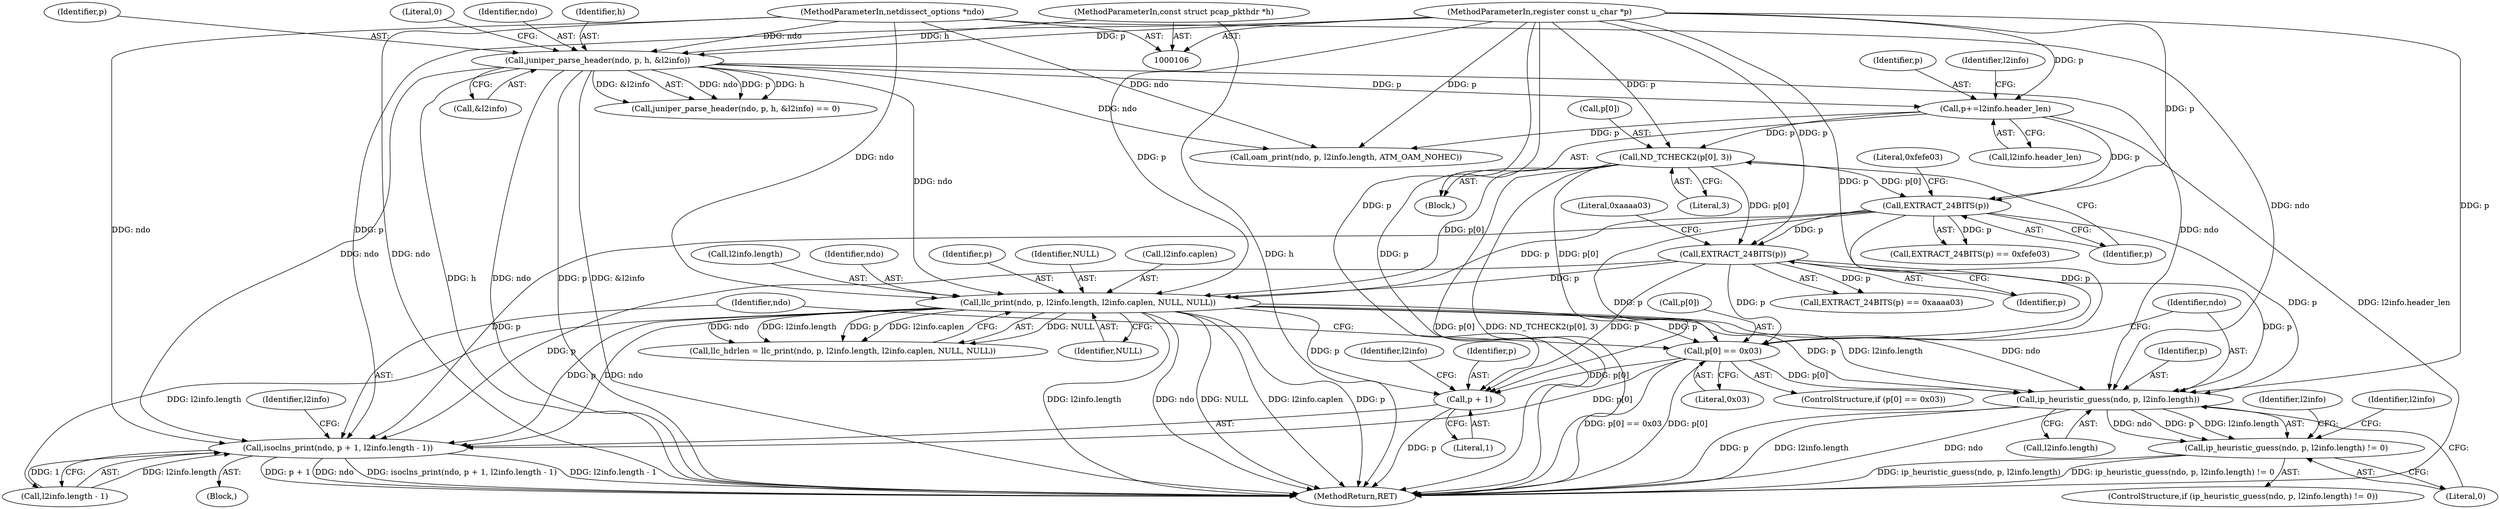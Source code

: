 digraph "0_tcpdump_b534e304568585707c4a92422aeca25cf908ff02@pointer" {
"1000194" [label="(Call,p[0] == 0x03)"];
"1000168" [label="(Call,EXTRACT_24BITS(p))"];
"1000156" [label="(Call,ND_TCHECK2(p[0], 3))"];
"1000131" [label="(Call,p+=l2info.header_len)"];
"1000120" [label="(Call,juniper_parse_header(ndo, p, h, &l2info))"];
"1000107" [label="(MethodParameterIn,netdissect_options *ndo)"];
"1000109" [label="(MethodParameterIn,register const u_char *p)"];
"1000108" [label="(MethodParameterIn,const struct pcap_pkthdr *h)"];
"1000164" [label="(Call,EXTRACT_24BITS(p))"];
"1000174" [label="(Call,llc_print(ndo, p, l2info.length, l2info.caplen, NULL, NULL))"];
"1000200" [label="(Call,isoclns_print(ndo, p + 1, l2info.length - 1))"];
"1000202" [label="(Call,p + 1)"];
"1000216" [label="(Call,ip_heuristic_guess(ndo, p, l2info.length))"];
"1000215" [label="(Call,ip_heuristic_guess(ndo, p, l2info.length) != 0)"];
"1000110" [label="(Block,)"];
"1000199" [label="(Block,)"];
"1000202" [label="(Call,p + 1)"];
"1000170" [label="(Literal,0xaaaa03)"];
"1000177" [label="(Call,l2info.length)"];
"1000166" [label="(Literal,0xfefe03)"];
"1000212" [label="(Identifier,l2info)"];
"1000174" [label="(Call,llc_print(ndo, p, l2info.length, l2info.caplen, NULL, NULL))"];
"1000169" [label="(Identifier,p)"];
"1000107" [label="(MethodParameterIn,netdissect_options *ndo)"];
"1000163" [label="(Call,EXTRACT_24BITS(p) == 0xfefe03)"];
"1000207" [label="(Identifier,l2info)"];
"1000119" [label="(Call,juniper_parse_header(ndo, p, h, &l2info) == 0)"];
"1000194" [label="(Call,p[0] == 0x03)"];
"1000184" [label="(Identifier,NULL)"];
"1000214" [label="(ControlStructure,if (ip_heuristic_guess(ndo, p, l2info.length) != 0))"];
"1000172" [label="(Call,llc_hdrlen = llc_print(ndo, p, l2info.length, l2info.caplen, NULL, NULL))"];
"1000124" [label="(Call,&l2info)"];
"1000225" [label="(Identifier,l2info)"];
"1000131" [label="(Call,p+=l2info.header_len)"];
"1000175" [label="(Identifier,ndo)"];
"1000123" [label="(Identifier,h)"];
"1000218" [label="(Identifier,p)"];
"1000122" [label="(Identifier,p)"];
"1000215" [label="(Call,ip_heuristic_guess(ndo, p, l2info.length) != 0)"];
"1000216" [label="(Call,ip_heuristic_guess(ndo, p, l2info.length))"];
"1000133" [label="(Call,l2info.header_len)"];
"1000109" [label="(MethodParameterIn,register const u_char *p)"];
"1000160" [label="(Literal,3)"];
"1000164" [label="(Call,EXTRACT_24BITS(p))"];
"1000126" [label="(Literal,0)"];
"1000219" [label="(Call,l2info.length)"];
"1000222" [label="(Literal,0)"];
"1000132" [label="(Identifier,p)"];
"1000203" [label="(Identifier,p)"];
"1000120" [label="(Call,juniper_parse_header(ndo, p, h, &l2info))"];
"1000157" [label="(Call,p[0])"];
"1000176" [label="(Identifier,p)"];
"1000193" [label="(ControlStructure,if (p[0] == 0x03))"];
"1000140" [label="(Identifier,l2info)"];
"1000165" [label="(Identifier,p)"];
"1000156" [label="(Call,ND_TCHECK2(p[0], 3))"];
"1000145" [label="(Call,oam_print(ndo, p, l2info.length, ATM_OAM_NOHEC))"];
"1000204" [label="(Literal,1)"];
"1000240" [label="(MethodReturn,RET)"];
"1000217" [label="(Identifier,ndo)"];
"1000183" [label="(Identifier,NULL)"];
"1000121" [label="(Identifier,ndo)"];
"1000180" [label="(Call,l2info.caplen)"];
"1000201" [label="(Identifier,ndo)"];
"1000200" [label="(Call,isoclns_print(ndo, p + 1, l2info.length - 1))"];
"1000205" [label="(Call,l2info.length - 1)"];
"1000108" [label="(MethodParameterIn,const struct pcap_pkthdr *h)"];
"1000167" [label="(Call,EXTRACT_24BITS(p) == 0xaaaa03)"];
"1000229" [label="(Identifier,l2info)"];
"1000195" [label="(Call,p[0])"];
"1000168" [label="(Call,EXTRACT_24BITS(p))"];
"1000198" [label="(Literal,0x03)"];
"1000194" -> "1000193"  [label="AST: "];
"1000194" -> "1000198"  [label="CFG: "];
"1000195" -> "1000194"  [label="AST: "];
"1000198" -> "1000194"  [label="AST: "];
"1000201" -> "1000194"  [label="CFG: "];
"1000217" -> "1000194"  [label="CFG: "];
"1000194" -> "1000240"  [label="DDG: p[0] == 0x03"];
"1000194" -> "1000240"  [label="DDG: p[0]"];
"1000168" -> "1000194"  [label="DDG: p"];
"1000156" -> "1000194"  [label="DDG: p[0]"];
"1000174" -> "1000194"  [label="DDG: p"];
"1000164" -> "1000194"  [label="DDG: p"];
"1000109" -> "1000194"  [label="DDG: p"];
"1000194" -> "1000200"  [label="DDG: p[0]"];
"1000194" -> "1000202"  [label="DDG: p[0]"];
"1000194" -> "1000216"  [label="DDG: p[0]"];
"1000168" -> "1000167"  [label="AST: "];
"1000168" -> "1000169"  [label="CFG: "];
"1000169" -> "1000168"  [label="AST: "];
"1000170" -> "1000168"  [label="CFG: "];
"1000168" -> "1000167"  [label="DDG: p"];
"1000156" -> "1000168"  [label="DDG: p[0]"];
"1000164" -> "1000168"  [label="DDG: p"];
"1000109" -> "1000168"  [label="DDG: p"];
"1000168" -> "1000174"  [label="DDG: p"];
"1000168" -> "1000200"  [label="DDG: p"];
"1000168" -> "1000202"  [label="DDG: p"];
"1000168" -> "1000216"  [label="DDG: p"];
"1000156" -> "1000110"  [label="AST: "];
"1000156" -> "1000160"  [label="CFG: "];
"1000157" -> "1000156"  [label="AST: "];
"1000160" -> "1000156"  [label="AST: "];
"1000165" -> "1000156"  [label="CFG: "];
"1000156" -> "1000240"  [label="DDG: p[0]"];
"1000156" -> "1000240"  [label="DDG: ND_TCHECK2(p[0], 3)"];
"1000131" -> "1000156"  [label="DDG: p"];
"1000109" -> "1000156"  [label="DDG: p"];
"1000156" -> "1000164"  [label="DDG: p[0]"];
"1000156" -> "1000174"  [label="DDG: p[0]"];
"1000131" -> "1000110"  [label="AST: "];
"1000131" -> "1000133"  [label="CFG: "];
"1000132" -> "1000131"  [label="AST: "];
"1000133" -> "1000131"  [label="AST: "];
"1000140" -> "1000131"  [label="CFG: "];
"1000131" -> "1000240"  [label="DDG: l2info.header_len"];
"1000120" -> "1000131"  [label="DDG: p"];
"1000109" -> "1000131"  [label="DDG: p"];
"1000131" -> "1000145"  [label="DDG: p"];
"1000131" -> "1000164"  [label="DDG: p"];
"1000120" -> "1000119"  [label="AST: "];
"1000120" -> "1000124"  [label="CFG: "];
"1000121" -> "1000120"  [label="AST: "];
"1000122" -> "1000120"  [label="AST: "];
"1000123" -> "1000120"  [label="AST: "];
"1000124" -> "1000120"  [label="AST: "];
"1000126" -> "1000120"  [label="CFG: "];
"1000120" -> "1000240"  [label="DDG: h"];
"1000120" -> "1000240"  [label="DDG: ndo"];
"1000120" -> "1000240"  [label="DDG: p"];
"1000120" -> "1000240"  [label="DDG: &l2info"];
"1000120" -> "1000119"  [label="DDG: ndo"];
"1000120" -> "1000119"  [label="DDG: p"];
"1000120" -> "1000119"  [label="DDG: h"];
"1000120" -> "1000119"  [label="DDG: &l2info"];
"1000107" -> "1000120"  [label="DDG: ndo"];
"1000109" -> "1000120"  [label="DDG: p"];
"1000108" -> "1000120"  [label="DDG: h"];
"1000120" -> "1000145"  [label="DDG: ndo"];
"1000120" -> "1000174"  [label="DDG: ndo"];
"1000120" -> "1000200"  [label="DDG: ndo"];
"1000120" -> "1000216"  [label="DDG: ndo"];
"1000107" -> "1000106"  [label="AST: "];
"1000107" -> "1000240"  [label="DDG: ndo"];
"1000107" -> "1000145"  [label="DDG: ndo"];
"1000107" -> "1000174"  [label="DDG: ndo"];
"1000107" -> "1000200"  [label="DDG: ndo"];
"1000107" -> "1000216"  [label="DDG: ndo"];
"1000109" -> "1000106"  [label="AST: "];
"1000109" -> "1000240"  [label="DDG: p"];
"1000109" -> "1000145"  [label="DDG: p"];
"1000109" -> "1000164"  [label="DDG: p"];
"1000109" -> "1000174"  [label="DDG: p"];
"1000109" -> "1000200"  [label="DDG: p"];
"1000109" -> "1000202"  [label="DDG: p"];
"1000109" -> "1000216"  [label="DDG: p"];
"1000108" -> "1000106"  [label="AST: "];
"1000108" -> "1000240"  [label="DDG: h"];
"1000164" -> "1000163"  [label="AST: "];
"1000164" -> "1000165"  [label="CFG: "];
"1000165" -> "1000164"  [label="AST: "];
"1000166" -> "1000164"  [label="CFG: "];
"1000164" -> "1000163"  [label="DDG: p"];
"1000164" -> "1000174"  [label="DDG: p"];
"1000164" -> "1000200"  [label="DDG: p"];
"1000164" -> "1000202"  [label="DDG: p"];
"1000164" -> "1000216"  [label="DDG: p"];
"1000174" -> "1000172"  [label="AST: "];
"1000174" -> "1000184"  [label="CFG: "];
"1000175" -> "1000174"  [label="AST: "];
"1000176" -> "1000174"  [label="AST: "];
"1000177" -> "1000174"  [label="AST: "];
"1000180" -> "1000174"  [label="AST: "];
"1000183" -> "1000174"  [label="AST: "];
"1000184" -> "1000174"  [label="AST: "];
"1000172" -> "1000174"  [label="CFG: "];
"1000174" -> "1000240"  [label="DDG: NULL"];
"1000174" -> "1000240"  [label="DDG: l2info.caplen"];
"1000174" -> "1000240"  [label="DDG: p"];
"1000174" -> "1000240"  [label="DDG: l2info.length"];
"1000174" -> "1000240"  [label="DDG: ndo"];
"1000174" -> "1000172"  [label="DDG: NULL"];
"1000174" -> "1000172"  [label="DDG: ndo"];
"1000174" -> "1000172"  [label="DDG: l2info.length"];
"1000174" -> "1000172"  [label="DDG: p"];
"1000174" -> "1000172"  [label="DDG: l2info.caplen"];
"1000174" -> "1000200"  [label="DDG: ndo"];
"1000174" -> "1000200"  [label="DDG: p"];
"1000174" -> "1000202"  [label="DDG: p"];
"1000174" -> "1000205"  [label="DDG: l2info.length"];
"1000174" -> "1000216"  [label="DDG: ndo"];
"1000174" -> "1000216"  [label="DDG: p"];
"1000174" -> "1000216"  [label="DDG: l2info.length"];
"1000200" -> "1000199"  [label="AST: "];
"1000200" -> "1000205"  [label="CFG: "];
"1000201" -> "1000200"  [label="AST: "];
"1000202" -> "1000200"  [label="AST: "];
"1000205" -> "1000200"  [label="AST: "];
"1000212" -> "1000200"  [label="CFG: "];
"1000200" -> "1000240"  [label="DDG: ndo"];
"1000200" -> "1000240"  [label="DDG: isoclns_print(ndo, p + 1, l2info.length - 1)"];
"1000200" -> "1000240"  [label="DDG: l2info.length - 1"];
"1000200" -> "1000240"  [label="DDG: p + 1"];
"1000205" -> "1000200"  [label="DDG: l2info.length"];
"1000205" -> "1000200"  [label="DDG: 1"];
"1000202" -> "1000204"  [label="CFG: "];
"1000203" -> "1000202"  [label="AST: "];
"1000204" -> "1000202"  [label="AST: "];
"1000207" -> "1000202"  [label="CFG: "];
"1000202" -> "1000240"  [label="DDG: p"];
"1000216" -> "1000215"  [label="AST: "];
"1000216" -> "1000219"  [label="CFG: "];
"1000217" -> "1000216"  [label="AST: "];
"1000218" -> "1000216"  [label="AST: "];
"1000219" -> "1000216"  [label="AST: "];
"1000222" -> "1000216"  [label="CFG: "];
"1000216" -> "1000240"  [label="DDG: l2info.length"];
"1000216" -> "1000240"  [label="DDG: ndo"];
"1000216" -> "1000240"  [label="DDG: p"];
"1000216" -> "1000215"  [label="DDG: ndo"];
"1000216" -> "1000215"  [label="DDG: p"];
"1000216" -> "1000215"  [label="DDG: l2info.length"];
"1000215" -> "1000214"  [label="AST: "];
"1000215" -> "1000222"  [label="CFG: "];
"1000222" -> "1000215"  [label="AST: "];
"1000225" -> "1000215"  [label="CFG: "];
"1000229" -> "1000215"  [label="CFG: "];
"1000215" -> "1000240"  [label="DDG: ip_heuristic_guess(ndo, p, l2info.length)"];
"1000215" -> "1000240"  [label="DDG: ip_heuristic_guess(ndo, p, l2info.length) != 0"];
}

